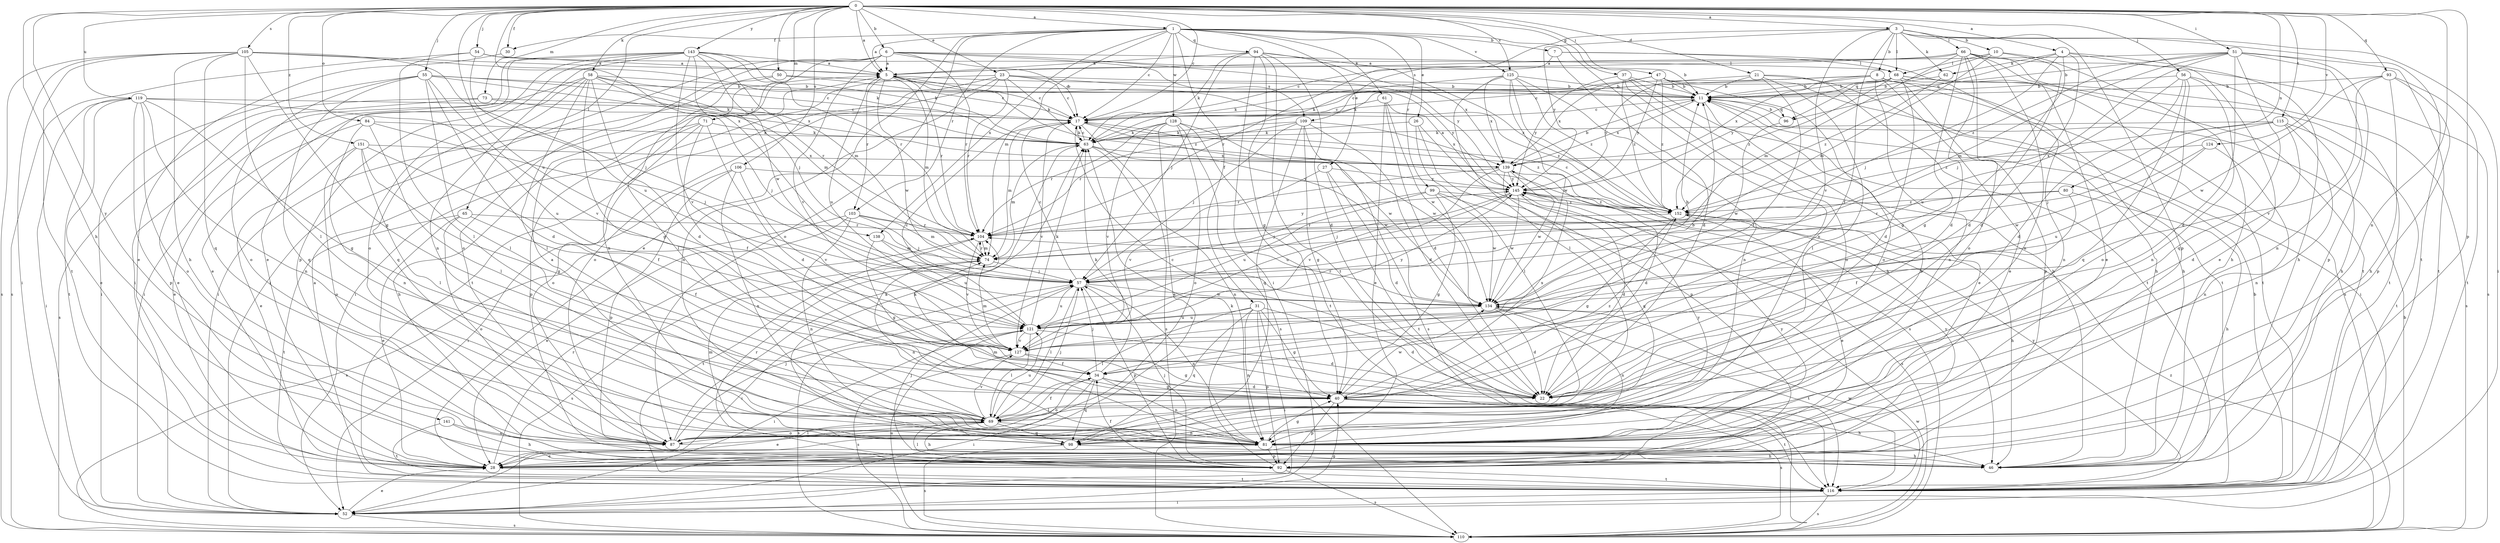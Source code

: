 strict digraph  {
0;
1;
3;
4;
5;
6;
7;
8;
10;
11;
17;
21;
22;
23;
26;
27;
28;
30;
31;
34;
37;
40;
46;
47;
50;
51;
52;
54;
55;
56;
57;
58;
61;
62;
63;
65;
66;
68;
69;
71;
73;
74;
80;
81;
84;
87;
92;
93;
94;
96;
98;
99;
103;
104;
105;
106;
109;
110;
115;
116;
119;
121;
124;
125;
127;
128;
134;
138;
139;
141;
143;
145;
151;
152;
0 -> 1  [label=a];
0 -> 3  [label=a];
0 -> 4  [label=a];
0 -> 5  [label=a];
0 -> 6  [label=b];
0 -> 17  [label=c];
0 -> 21  [label=d];
0 -> 23  [label=e];
0 -> 30  [label=f];
0 -> 37  [label=g];
0 -> 46  [label=h];
0 -> 47  [label=i];
0 -> 50  [label=i];
0 -> 51  [label=i];
0 -> 54  [label=j];
0 -> 55  [label=j];
0 -> 56  [label=j];
0 -> 58  [label=k];
0 -> 65  [label=l];
0 -> 71  [label=m];
0 -> 73  [label=m];
0 -> 80  [label=n];
0 -> 81  [label=n];
0 -> 84  [label=o];
0 -> 92  [label=p];
0 -> 93  [label=q];
0 -> 105  [label=s];
0 -> 106  [label=s];
0 -> 115  [label=t];
0 -> 119  [label=u];
0 -> 121  [label=u];
0 -> 124  [label=v];
0 -> 125  [label=v];
0 -> 138  [label=x];
0 -> 141  [label=y];
0 -> 143  [label=y];
0 -> 151  [label=z];
1 -> 5  [label=a];
1 -> 7  [label=b];
1 -> 17  [label=c];
1 -> 26  [label=e];
1 -> 27  [label=e];
1 -> 28  [label=e];
1 -> 30  [label=f];
1 -> 31  [label=f];
1 -> 61  [label=k];
1 -> 74  [label=m];
1 -> 81  [label=n];
1 -> 87  [label=o];
1 -> 94  [label=q];
1 -> 99  [label=r];
1 -> 103  [label=r];
1 -> 125  [label=v];
1 -> 128  [label=w];
1 -> 138  [label=x];
3 -> 8  [label=b];
3 -> 10  [label=b];
3 -> 34  [label=f];
3 -> 52  [label=i];
3 -> 62  [label=k];
3 -> 66  [label=l];
3 -> 68  [label=l];
3 -> 92  [label=p];
3 -> 109  [label=s];
3 -> 116  [label=t];
3 -> 127  [label=v];
3 -> 145  [label=y];
4 -> 22  [label=d];
4 -> 28  [label=e];
4 -> 40  [label=g];
4 -> 46  [label=h];
4 -> 57  [label=j];
4 -> 62  [label=k];
4 -> 96  [label=q];
5 -> 11  [label=b];
5 -> 17  [label=c];
5 -> 74  [label=m];
5 -> 103  [label=r];
5 -> 104  [label=r];
5 -> 121  [label=u];
5 -> 134  [label=w];
5 -> 152  [label=z];
6 -> 5  [label=a];
6 -> 17  [label=c];
6 -> 52  [label=i];
6 -> 68  [label=l];
6 -> 81  [label=n];
6 -> 87  [label=o];
6 -> 104  [label=r];
6 -> 109  [label=s];
6 -> 127  [label=v];
6 -> 145  [label=y];
7 -> 22  [label=d];
7 -> 68  [label=l];
7 -> 104  [label=r];
7 -> 110  [label=s];
8 -> 11  [label=b];
8 -> 17  [label=c];
8 -> 28  [label=e];
8 -> 46  [label=h];
8 -> 63  [label=k];
8 -> 81  [label=n];
8 -> 92  [label=p];
8 -> 116  [label=t];
8 -> 139  [label=x];
10 -> 22  [label=d];
10 -> 46  [label=h];
10 -> 68  [label=l];
10 -> 74  [label=m];
10 -> 96  [label=q];
11 -> 17  [label=c];
11 -> 28  [label=e];
11 -> 96  [label=q];
11 -> 139  [label=x];
17 -> 63  [label=k];
17 -> 74  [label=m];
17 -> 110  [label=s];
17 -> 127  [label=v];
17 -> 134  [label=w];
17 -> 152  [label=z];
21 -> 11  [label=b];
21 -> 34  [label=f];
21 -> 46  [label=h];
21 -> 69  [label=l];
21 -> 116  [label=t];
21 -> 145  [label=y];
22 -> 17  [label=c];
23 -> 11  [label=b];
23 -> 17  [label=c];
23 -> 52  [label=i];
23 -> 63  [label=k];
23 -> 81  [label=n];
23 -> 87  [label=o];
23 -> 104  [label=r];
23 -> 116  [label=t];
23 -> 145  [label=y];
26 -> 63  [label=k];
26 -> 69  [label=l];
26 -> 92  [label=p];
26 -> 110  [label=s];
27 -> 22  [label=d];
27 -> 116  [label=t];
27 -> 127  [label=v];
27 -> 145  [label=y];
28 -> 104  [label=r];
28 -> 116  [label=t];
28 -> 145  [label=y];
30 -> 28  [label=e];
31 -> 22  [label=d];
31 -> 40  [label=g];
31 -> 52  [label=i];
31 -> 69  [label=l];
31 -> 81  [label=n];
31 -> 92  [label=p];
31 -> 98  [label=q];
31 -> 121  [label=u];
34 -> 22  [label=d];
34 -> 40  [label=g];
34 -> 52  [label=i];
34 -> 57  [label=j];
34 -> 63  [label=k];
34 -> 81  [label=n];
34 -> 87  [label=o];
34 -> 98  [label=q];
37 -> 11  [label=b];
37 -> 46  [label=h];
37 -> 87  [label=o];
37 -> 116  [label=t];
37 -> 145  [label=y];
37 -> 152  [label=z];
40 -> 46  [label=h];
40 -> 69  [label=l];
40 -> 92  [label=p];
40 -> 110  [label=s];
40 -> 116  [label=t];
40 -> 134  [label=w];
40 -> 139  [label=x];
40 -> 152  [label=z];
46 -> 57  [label=j];
47 -> 11  [label=b];
47 -> 52  [label=i];
47 -> 63  [label=k];
47 -> 87  [label=o];
47 -> 139  [label=x];
47 -> 145  [label=y];
47 -> 152  [label=z];
50 -> 11  [label=b];
50 -> 17  [label=c];
50 -> 52  [label=i];
50 -> 69  [label=l];
51 -> 5  [label=a];
51 -> 11  [label=b];
51 -> 22  [label=d];
51 -> 57  [label=j];
51 -> 74  [label=m];
51 -> 81  [label=n];
51 -> 92  [label=p];
51 -> 98  [label=q];
51 -> 116  [label=t];
51 -> 152  [label=z];
52 -> 28  [label=e];
52 -> 40  [label=g];
52 -> 110  [label=s];
54 -> 5  [label=a];
54 -> 11  [label=b];
54 -> 69  [label=l];
54 -> 110  [label=s];
54 -> 121  [label=u];
55 -> 11  [label=b];
55 -> 22  [label=d];
55 -> 52  [label=i];
55 -> 63  [label=k];
55 -> 69  [label=l];
55 -> 87  [label=o];
55 -> 98  [label=q];
55 -> 127  [label=v];
55 -> 139  [label=x];
56 -> 11  [label=b];
56 -> 22  [label=d];
56 -> 46  [label=h];
56 -> 81  [label=n];
56 -> 87  [label=o];
56 -> 98  [label=q];
56 -> 121  [label=u];
57 -> 17  [label=c];
57 -> 52  [label=i];
57 -> 69  [label=l];
57 -> 81  [label=n];
57 -> 92  [label=p];
57 -> 121  [label=u];
57 -> 134  [label=w];
58 -> 11  [label=b];
58 -> 17  [label=c];
58 -> 22  [label=d];
58 -> 28  [label=e];
58 -> 40  [label=g];
58 -> 52  [label=i];
58 -> 69  [label=l];
58 -> 74  [label=m];
58 -> 98  [label=q];
58 -> 104  [label=r];
61 -> 17  [label=c];
61 -> 22  [label=d];
61 -> 28  [label=e];
61 -> 134  [label=w];
61 -> 152  [label=z];
62 -> 11  [label=b];
62 -> 152  [label=z];
63 -> 17  [label=c];
63 -> 74  [label=m];
63 -> 81  [label=n];
63 -> 134  [label=w];
63 -> 139  [label=x];
65 -> 28  [label=e];
65 -> 34  [label=f];
65 -> 87  [label=o];
65 -> 104  [label=r];
65 -> 116  [label=t];
66 -> 5  [label=a];
66 -> 17  [label=c];
66 -> 22  [label=d];
66 -> 28  [label=e];
66 -> 40  [label=g];
66 -> 74  [label=m];
66 -> 81  [label=n];
66 -> 87  [label=o];
66 -> 110  [label=s];
66 -> 116  [label=t];
68 -> 11  [label=b];
68 -> 17  [label=c];
68 -> 22  [label=d];
68 -> 81  [label=n];
68 -> 110  [label=s];
68 -> 116  [label=t];
68 -> 145  [label=y];
68 -> 152  [label=z];
69 -> 28  [label=e];
69 -> 34  [label=f];
69 -> 46  [label=h];
69 -> 57  [label=j];
69 -> 81  [label=n];
69 -> 87  [label=o];
69 -> 98  [label=q];
69 -> 121  [label=u];
69 -> 127  [label=v];
71 -> 22  [label=d];
71 -> 34  [label=f];
71 -> 46  [label=h];
71 -> 63  [label=k];
71 -> 87  [label=o];
71 -> 92  [label=p];
73 -> 17  [label=c];
73 -> 28  [label=e];
73 -> 57  [label=j];
73 -> 110  [label=s];
74 -> 57  [label=j];
74 -> 81  [label=n];
74 -> 104  [label=r];
74 -> 110  [label=s];
80 -> 34  [label=f];
80 -> 46  [label=h];
80 -> 104  [label=r];
80 -> 152  [label=z];
81 -> 5  [label=a];
81 -> 11  [label=b];
81 -> 28  [label=e];
81 -> 40  [label=g];
81 -> 46  [label=h];
81 -> 74  [label=m];
81 -> 92  [label=p];
84 -> 28  [label=e];
84 -> 57  [label=j];
84 -> 63  [label=k];
84 -> 69  [label=l];
84 -> 81  [label=n];
87 -> 57  [label=j];
87 -> 63  [label=k];
87 -> 69  [label=l];
92 -> 34  [label=f];
92 -> 57  [label=j];
92 -> 63  [label=k];
92 -> 69  [label=l];
92 -> 104  [label=r];
92 -> 110  [label=s];
92 -> 116  [label=t];
92 -> 145  [label=y];
93 -> 11  [label=b];
93 -> 46  [label=h];
93 -> 92  [label=p];
93 -> 116  [label=t];
93 -> 127  [label=v];
93 -> 134  [label=w];
94 -> 5  [label=a];
94 -> 22  [label=d];
94 -> 40  [label=g];
94 -> 52  [label=i];
94 -> 57  [label=j];
94 -> 63  [label=k];
94 -> 116  [label=t];
94 -> 139  [label=x];
94 -> 152  [label=z];
96 -> 11  [label=b];
96 -> 134  [label=w];
98 -> 46  [label=h];
98 -> 63  [label=k];
98 -> 74  [label=m];
98 -> 110  [label=s];
98 -> 145  [label=y];
99 -> 40  [label=g];
99 -> 57  [label=j];
99 -> 110  [label=s];
99 -> 121  [label=u];
99 -> 134  [label=w];
99 -> 152  [label=z];
103 -> 28  [label=e];
103 -> 57  [label=j];
103 -> 74  [label=m];
103 -> 81  [label=n];
103 -> 104  [label=r];
103 -> 110  [label=s];
104 -> 74  [label=m];
104 -> 116  [label=t];
104 -> 127  [label=v];
104 -> 145  [label=y];
105 -> 5  [label=a];
105 -> 40  [label=g];
105 -> 46  [label=h];
105 -> 52  [label=i];
105 -> 57  [label=j];
105 -> 63  [label=k];
105 -> 69  [label=l];
105 -> 98  [label=q];
105 -> 110  [label=s];
105 -> 116  [label=t];
106 -> 52  [label=i];
106 -> 81  [label=n];
106 -> 92  [label=p];
106 -> 127  [label=v];
106 -> 145  [label=y];
109 -> 22  [label=d];
109 -> 40  [label=g];
109 -> 57  [label=j];
109 -> 63  [label=k];
109 -> 98  [label=q];
109 -> 104  [label=r];
109 -> 110  [label=s];
109 -> 139  [label=x];
110 -> 11  [label=b];
110 -> 121  [label=u];
110 -> 134  [label=w];
110 -> 152  [label=z];
115 -> 22  [label=d];
115 -> 57  [label=j];
115 -> 63  [label=k];
115 -> 81  [label=n];
115 -> 116  [label=t];
115 -> 152  [label=z];
116 -> 5  [label=a];
116 -> 11  [label=b];
116 -> 52  [label=i];
116 -> 110  [label=s];
116 -> 134  [label=w];
116 -> 145  [label=y];
119 -> 17  [label=c];
119 -> 28  [label=e];
119 -> 40  [label=g];
119 -> 52  [label=i];
119 -> 81  [label=n];
119 -> 87  [label=o];
119 -> 92  [label=p];
119 -> 116  [label=t];
119 -> 121  [label=u];
121 -> 17  [label=c];
121 -> 22  [label=d];
121 -> 52  [label=i];
121 -> 63  [label=k];
121 -> 69  [label=l];
121 -> 110  [label=s];
121 -> 127  [label=v];
121 -> 145  [label=y];
124 -> 81  [label=n];
124 -> 121  [label=u];
124 -> 134  [label=w];
124 -> 139  [label=x];
125 -> 11  [label=b];
125 -> 46  [label=h];
125 -> 63  [label=k];
125 -> 69  [label=l];
125 -> 81  [label=n];
125 -> 134  [label=w];
125 -> 139  [label=x];
125 -> 152  [label=z];
127 -> 11  [label=b];
127 -> 34  [label=f];
127 -> 40  [label=g];
127 -> 74  [label=m];
127 -> 110  [label=s];
128 -> 28  [label=e];
128 -> 63  [label=k];
128 -> 87  [label=o];
128 -> 104  [label=r];
128 -> 110  [label=s];
128 -> 116  [label=t];
128 -> 127  [label=v];
128 -> 134  [label=w];
134 -> 11  [label=b];
134 -> 22  [label=d];
134 -> 81  [label=n];
134 -> 104  [label=r];
134 -> 116  [label=t];
134 -> 121  [label=u];
138 -> 40  [label=g];
138 -> 74  [label=m];
138 -> 121  [label=u];
139 -> 11  [label=b];
139 -> 22  [label=d];
139 -> 98  [label=q];
139 -> 104  [label=r];
139 -> 127  [label=v];
139 -> 134  [label=w];
139 -> 145  [label=y];
141 -> 46  [label=h];
141 -> 87  [label=o];
141 -> 116  [label=t];
143 -> 5  [label=a];
143 -> 28  [label=e];
143 -> 52  [label=i];
143 -> 57  [label=j];
143 -> 63  [label=k];
143 -> 74  [label=m];
143 -> 81  [label=n];
143 -> 87  [label=o];
143 -> 92  [label=p];
143 -> 104  [label=r];
143 -> 127  [label=v];
143 -> 134  [label=w];
145 -> 5  [label=a];
145 -> 22  [label=d];
145 -> 57  [label=j];
145 -> 121  [label=u];
145 -> 134  [label=w];
145 -> 152  [label=z];
151 -> 28  [label=e];
151 -> 34  [label=f];
151 -> 40  [label=g];
151 -> 69  [label=l];
151 -> 87  [label=o];
151 -> 139  [label=x];
152 -> 17  [label=c];
152 -> 28  [label=e];
152 -> 40  [label=g];
152 -> 46  [label=h];
152 -> 104  [label=r];
}
